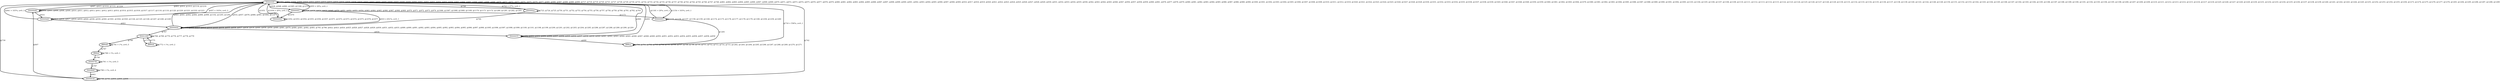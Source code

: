 digraph G {
        node [style=rounded, penwidth=3, fontsize=20, shape=oval];
        "00000000" -> "00000000" [label="@601, @602, @608, @609, @610, @611, @612, @613, @622, @623, @624, @625, @626, @627, @642, @643, @644, @645, @646, @647, @648, @649, @650, @651, @652, @653, @654, @655, @656, @663, @664, @665, @666, @667, @668, @669, @670, @671, @672, @673, @674, @675, @676, @677, @685, @686, @687, @688, @689, @690, @717, @718, @719, @720, @721, @727, @728, @729, @730, @731, @732, @733, @734, @735, @736, @737, @738, @743, @744, @745, @746, @747, @748, @861, @862, @863, @864, @865, @866, @867, @868, @869, @870, @871, @872, @873, @874, @875, @876, @877, @878, @879, @880, @881, @882, @883, @884, @885, @886, @887, @897, @898, @899, @900, @901, @902, @903, @904, @905, @906, @907, @908, @909, @916, @917, @918, @919, @920, @921, @922, @923, @924, @925, @926, @927, @928, @929, @930, @931, @932, @933, @934, @935, @936, @942, @943, @944, @945, @946, @947, @956, @957, @958, @959, @960, @961, @976, @977, @978, @979, @980, @981, @982, @983, @984, @985, @986, @987, @988, @989, @990, @1000, @1001, @1002, @1003, @1004, @1005, @1006, @1007, @1008, @1009, @1010, @1011, @1012, @1019, @1020, @1021, @1022, @1023, @1024, @1025, @1026, @1027, @1028, @1029, @1030, @1031, @1032, @1033, @1034, @1035, @1036, @1037, @1038, @1039, @1045, @1046, @1047, @1048, @1049, @1050, @1059, @1060, @1061, @1062, @1063, @1064, @1079, @1080, @1081, @1082, @1083, @1084, @1085, @1086, @1087, @1088, @1089, @1090, @1091, @1092, @1093, @1103, @1104, @1105, @1106, @1107, @1108, @1109, @1110, @1111, @1112, @1113, @1114, @1115, @1122, @1123, @1124, @1125, @1126, @1127, @1128, @1129, @1130, @1131, @1132, @1133, @1134, @1135, @1136, @1137, @1138, @1139, @1140, @1141, @1142, @1148, @1149, @1150, @1151, @1152, @1153, @1162, @1163, @1164, @1165, @1166, @1167, @1182, @1183, @1184, @1185, @1186, @1187, @1188, @1189, @1190, @1191, @1192, @1193, @1194, @1195, @1196, @1206, @1207, @1208, @1209, @1210, @1211, @1212, @1213, @1214, @1215, @1216, @1217, @1218, @1225, @1226, @1227, @1228, @1229, @1230, @1231, @1232, @1233, @1234, @1235, @1236, @1237, @1238, @1239, @1240, @1241, @1242, @1243, @1244, @1245, @1251, @1252, @1253, @1254, @1255, @1256, @1273, @1274, @1275, @1276, @1277, @1278, @1293, @1294, @1295, @1296, @1297, @1298, @1299", color=black,arrowsize=1,style=bold,penwidth=3,fontsize=20];
"00000000" -> "000009d8" [label="@603, @910, @1013, @1116, @1219", color=black,arrowsize=1,style=bold,penwidth=3,fontsize=20];
"000009d8" -> "000009d8" [label="@604, @605, @606, @808, @809, @810, @811, @812, @813, @911, @912, @913, @914, @1014, @1015, @1016, @1017, @1117, @1118, @1119, @1120, @1220, @1221, @1222, @1223", color=black,arrowsize=1,style=bold,penwidth=3,fontsize=20];
"000009d8" -> "00000000" [label="@607, @915, @1018, @1121, @1224", color=black,arrowsize=1,style=bold,penwidth=3,fontsize=20];
"00000000" -> "00000004" [label="@614, @657, @678, @888, @991, @1094, @1197", color=black,arrowsize=1,style=bold,penwidth=3,fontsize=20];
"00000004" -> "00000004" [label="@615, @616, @617, @618, @619, @620, @634, @635, @636, @637, @638, @639, @640, @658, @659, @660, @661, @679, @680, @681, @682, @683, @765, @766, @822, @823, @824, @825, @826, @827, @828, @829, @830, @831, @832, @833, @889, @890, @891, @892, @893, @894, @895, @992, @993, @994, @995, @996, @997, @998, @1095, @1096, @1097, @1098, @1099, @1100, @1101, @1198, @1199, @1200, @1201, @1202, @1203, @1204, @1285, @1286, @1287, @1288, @1289, @1290, @1291", color=black,arrowsize=1,style=bold,penwidth=3,fontsize=20];
"00000004" -> "00000000" [label="@621, @641, @662, @684, @896, @999, @1102, @1205, @1292", color=black,arrowsize=1,style=bold,penwidth=3,fontsize=20];
"00000000" -> "00000001" [label="@628, @948, @962, @1065, @1168, @1279", color=black,arrowsize=1,style=bold,penwidth=3,fontsize=20];
"00000001" -> "00000001" [label="@629, @630, @631, @632, @949, @950, @951, @952, @953, @954, @963, @964, @965, @966, @967, @968, @969, @970, @971, @972, @973, @974, @1066, @1067, @1068, @1069, @1169, @1170, @1171, @1172, @1280, @1281, @1282, @1283", color=black,arrowsize=1,style=bold,penwidth=3,fontsize=20];
"00000001" -> "00000004" [label="@633 + 651*n, n=0..1", color=black,arrowsize=1,style=bold,penwidth=3,fontsize=20];
"00000000" -> "00000055" [label="@691", color=black,arrowsize=1,style=bold,penwidth=3,fontsize=20];
"00000055" -> "00000055" [label="@692, @693, @694, @695, @696, @697, @698, @835, @836, @837, @838, @839, @840, @841, @842, @843, @844, @845, @846, @847, @848, @849, @850, @851, @852, @853, @854, @855, @856, @857, @858, @859", color=black,arrowsize=1,style=bold,penwidth=3,fontsize=20];
"00000055" -> "ffffffaa" [label="@699", color=black,arrowsize=1,style=bold,penwidth=3,fontsize=20];
"ffffffaa" -> "ffffffaa" [label="@700, @701, @702, @703, @704, @705, @706, @707, @708, @709, @710, @711, @712, @713, @714, @715, @1262, @1263, @1264, @1265, @1266, @1267, @1268, @1269, @1270, @1271", color=black,arrowsize=1,style=bold,penwidth=3,fontsize=20];
"ffffffaa" -> "00000000" [label="@716 + 556*n, n=0..1", color=black,arrowsize=1,style=bold,penwidth=3,fontsize=20];
"00000000" -> "000000aa" [label="@722 + 27*n, n=0..1", color=black,arrowsize=1,style=bold,penwidth=3,fontsize=20];
"000000aa" -> "000000aa" [label="@723, @724, @725, @750, @751, @752, @753, @754, @755, @756, @757, @758, @759, @760, @761, @762, @763", color=black,arrowsize=1,style=bold,penwidth=3,fontsize=20];
"000000aa" -> "00000000" [label="@726", color=black,arrowsize=1,style=bold,penwidth=3,fontsize=20];
"00000000" -> "00000030" [label="@739", color=black,arrowsize=1,style=bold,penwidth=3,fontsize=20];
"00000030" -> "00000030" [label="@740, @741, @804, @805, @806", color=black,arrowsize=1,style=bold,penwidth=3,fontsize=20];
"00000030" -> "00000000" [label="@742", color=black,arrowsize=1,style=bold,penwidth=3,fontsize=20];
"000000aa" -> "00000004" [label="@764", color=black,arrowsize=1,style=bold,penwidth=3,fontsize=20];
"00000004" -> "00001000" [label="@767", color=black,arrowsize=1,style=bold,penwidth=3,fontsize=20];
"00001000" -> "00001000" [label="@768, @769, @770, @776, @777, @778, @779", color=black,arrowsize=1,style=bold,penwidth=3,fontsize=20];
"00001000" -> "fffff9d4" [label="@771", color=black,arrowsize=1,style=bold,penwidth=3,fontsize=20];
"fffff9d4" -> "fffff9d4" [label="@772 + 1*n, n=0..2", color=black,arrowsize=1,style=bold,penwidth=3,fontsize=20];
"fffff9d4" -> "00001000" [label="@775", color=black,arrowsize=1,style=bold,penwidth=3,fontsize=20];
"00001000" -> "fffff9d8" [label="@780", color=black,arrowsize=1,style=bold,penwidth=3,fontsize=20];
"fffff9d8" -> "fffff9d8" [label="@781 + 1*n, n=0..5", color=black,arrowsize=1,style=bold,penwidth=3,fontsize=20];
"fffff9d8" -> "ffffffd0" [label="@787", color=black,arrowsize=1,style=bold,penwidth=3,fontsize=20];
"ffffffd0" -> "ffffffd0" [label="@788 + 1*n, n=0..1", color=black,arrowsize=1,style=bold,penwidth=3,fontsize=20];
"ffffffd0" -> "000007f0" [label="@790", color=black,arrowsize=1,style=bold,penwidth=3,fontsize=20];
"000007f0" -> "000007f0" [label="@791 + 1*n, n=0..5", color=black,arrowsize=1,style=bold,penwidth=3,fontsize=20];
"000007f0" -> "0000ffd0" [label="@797", color=black,arrowsize=1,style=bold,penwidth=3,fontsize=20];
"0000ffd0" -> "0000ffd0" [label="@798 + 1*n, n=0..4", color=black,arrowsize=1,style=bold,penwidth=3,fontsize=20];
"0000ffd0" -> "00000030" [label="@803", color=black,arrowsize=1,style=bold,penwidth=3,fontsize=20];
"00000030" -> "000009d8" [label="@807", color=black,arrowsize=1,style=bold,penwidth=3,fontsize=20];
"000009d8" -> "000009d4" [label="@814", color=black,arrowsize=1,style=bold,penwidth=3,fontsize=20];
"000009d4" -> "000009d4" [label="@815, @816, @817, @818, @819, @820, @938, @939, @940, @1041, @1042, @1043, @1144, @1145, @1146, @1247, @1248, @1249", color=black,arrowsize=1,style=bold,penwidth=3,fontsize=20];
"000009d4" -> "00000004" [label="@821", color=black,arrowsize=1,style=bold,penwidth=3,fontsize=20];
"00000004" -> "00000055" [label="@834", color=black,arrowsize=1,style=bold,penwidth=3,fontsize=20];
"00000055" -> "00000000" [label="@860", color=black,arrowsize=1,style=bold,penwidth=3,fontsize=20];
"00000000" -> "000009d4" [label="@937 + 103*n, n=0..3", color=black,arrowsize=1,style=bold,penwidth=3,fontsize=20];
"000009d4" -> "00000000" [label="@941 + 103*n, n=0..3", color=black,arrowsize=1,style=bold,penwidth=3,fontsize=20];
"00000001" -> "00000000" [label="@955 + 20*n, n=0..1", color=black,arrowsize=1,style=bold,penwidth=3,fontsize=20];
"00000000" -> "00000002" [label="@1051", color=black,arrowsize=1,style=bold,penwidth=3,fontsize=20];
"00000002" -> "00000002" [label="@1052, @1053, @1054, @1055, @1056, @1057, @1071, @1072, @1073, @1074, @1075, @1076, @1077", color=black,arrowsize=1,style=bold,penwidth=3,fontsize=20];
"00000002" -> "00000000" [label="@1058 + 20*n, n=0..1", color=black,arrowsize=1,style=bold,penwidth=3,fontsize=20];
"00000001" -> "00000002" [label="@1070", color=black,arrowsize=1,style=bold,penwidth=3,fontsize=20];
"00000000" -> "00000003" [label="@1154 + 103*n, n=0..1", color=black,arrowsize=1,style=bold,penwidth=3,fontsize=20];
"00000003" -> "00000003" [label="@1155, @1156, @1157, @1158, @1159, @1160, @1174, @1175, @1176, @1177, @1178, @1179, @1180, @1258, @1259, @1260", color=black,arrowsize=1,style=bold,penwidth=3,fontsize=20];
"00000003" -> "00000000" [label="@1161 + 20*n, n=0..1", color=black,arrowsize=1,style=bold,penwidth=3,fontsize=20];
"00000001" -> "00000003" [label="@1173", color=black,arrowsize=1,style=bold,penwidth=3,fontsize=20];
"00000003" -> "ffffffaa" [label="@1261", color=black,arrowsize=1,style=bold,penwidth=3,fontsize=20];
}
